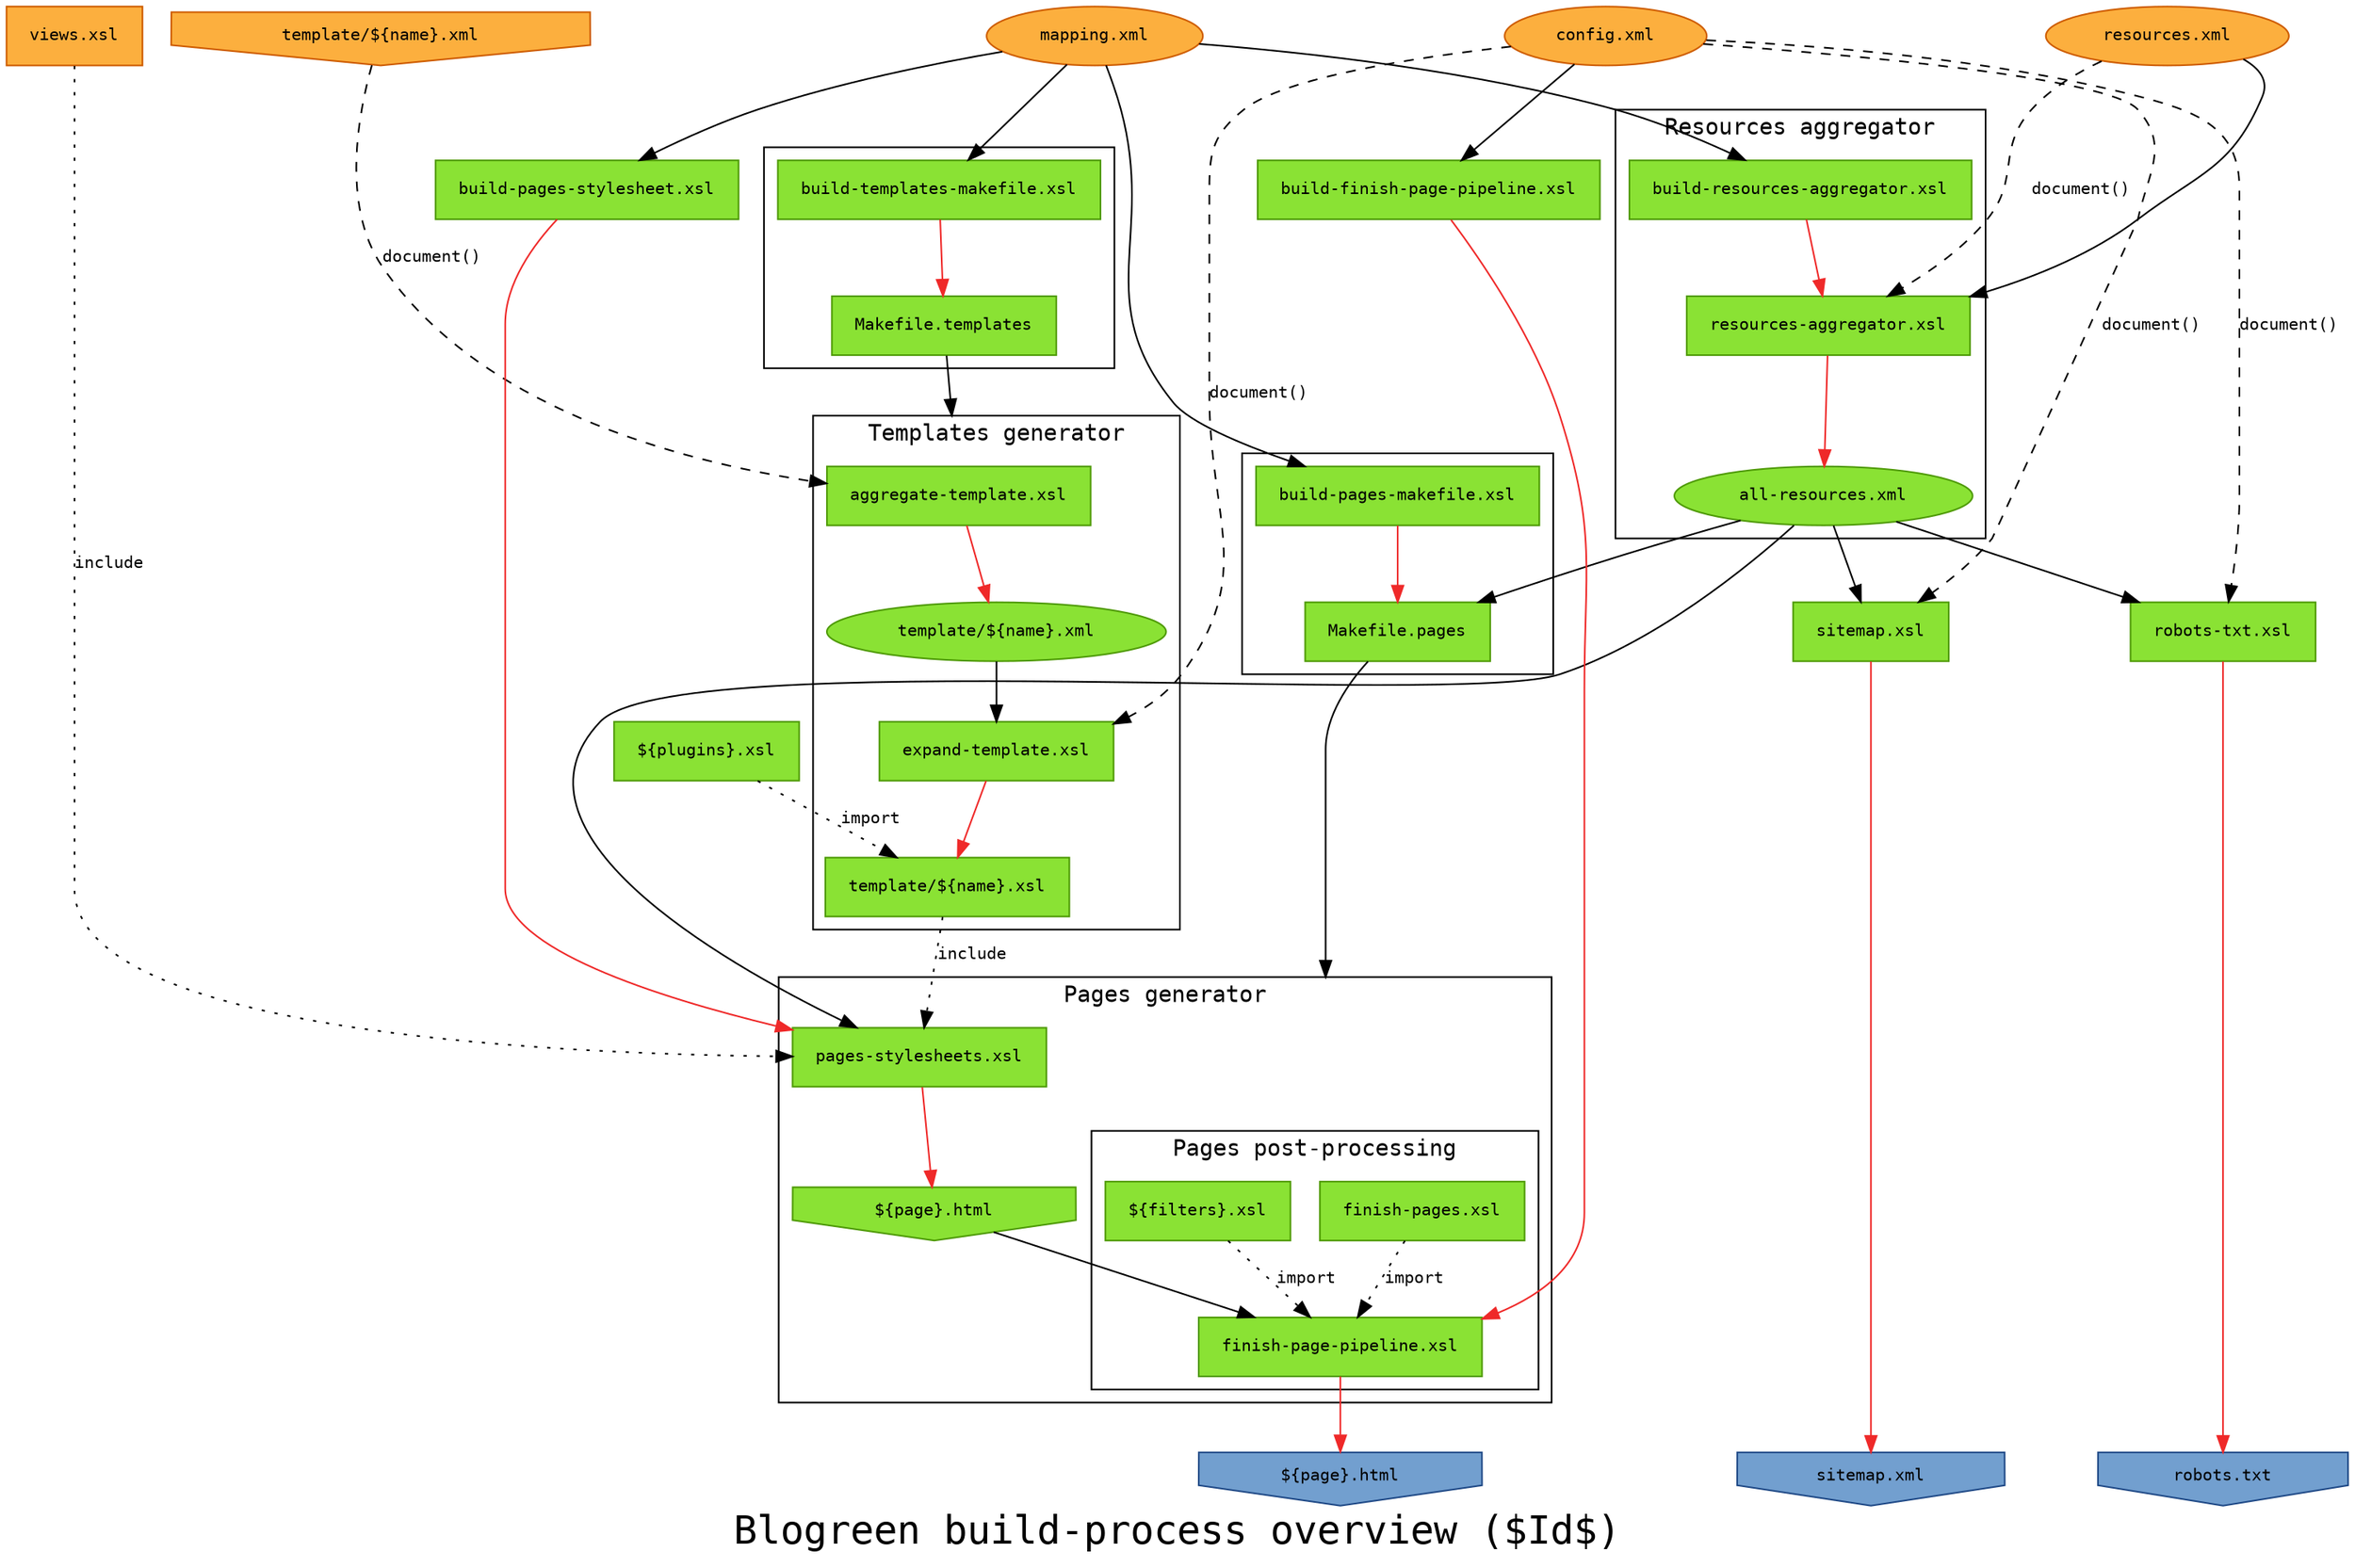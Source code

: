 /*
 * Describe the global process of generating pages.
 */
digraph Blogreen {
    compound=true;
    fontname=inconsolata;
    fontsize=14;
    node[fontname=inconsolata, fontsize=10, margin=".2, .1", style=filled, fillcolor="#8ae234", color="#4e9a06"];
    edge[fontname=inconsolata, fontsize=10];

    node[shape=box]

    {
	rank=same;
	res		[label="resources.xml", shape=ellipse, fillcolor="#fcaf3e", color="#ce5c00", URL="http://blogreen.org/TR/Resources", tooltip="Resources Namespace"];
	map		[label="mapping.xml",   shape=ellipse, fillcolor="#fcaf3e", color="#ce5c00", URL="http://blogreen.org/TR/Mapping",   tooltip="Mapping Namespace"];
	config	[label="config.xml",    shape=ellipse, fillcolor="#fcaf3e", color="#ce5c00", URL="http://blogreen.org/TR/Config",    tooltip="Config Namespace"];
	views	[label="views.xsl",			fillcolor="#fcaf3e", color="#ce5c00"];
	srctmplxml		[label="template/${name}.xml", shape=invhouse, fillcolor="#fcaf3e", color="#ce5c00"];
    }

    subgraph clusterPagesMakefile {
	bpm		[label="build-pages-makefile.xsl"];
	pm		[label="Makefile.pages"];
    }

    bps		[label="build-pages-stylesheet.xsl"];

    subgraph clusterTemplatesMakefile {
	btm		[label="build-templates-makefile.xsl"];
	tm		[label="Makefile.templates"];
    }


    subgraph clusterTemplates {
	label = "Templates generator";
	shape=box;
	objtmplxml	[label="template/${name}.xml", shape=ellipse];
	objtmplxsl	[label="template/${name}.xsl"];

	at		[label="aggregate-template.xsl"];
	et		[label="expand-template.xsl"];

	config -> et [label="document()", style=dashed];

	at -> objtmplxml [color="#ef2929"];
	objtmplxml -> et;
	et -> objtmplxsl [color="#ef2929"];
    }
    srctmplxml -> at [label="document()", style=dashed];

    plugins		[label="${plugins}.xsl"];
    plugins -> objtmplxsl [label=import, style=dotted];

    subgraph clusterResources {
	ra		[label="resources-aggregator.xsl"];
	bra		[label="build-resources-aggregator.xsl"];
	allres		[label="all-resources.xml", shape=ellipse];

	label = "Resources aggregator";
    }

    subgraph clusterPages {
	ps		[label="pages-stylesheets.xsl"];
	index		[label="${page}.html", shape=invhouse];

	subgraph clusterFo {
	    fp			[label="finish-pages.xsl"];
	    filters		[label="${filters}.xsl"];
	    fpp			[label="finish-page-pipeline.xsl"];

	    { fp; filters } -> fpp [label="import", style=dotted];

	    label = "Pages post-processing";
	}

	index -> fpp;

	label = "Pages generator";
    }

    bfpp [label="build-finish-page-pipeline.xsl"];
    config -> bfpp;

    tm -> at [lhead=clusterTemplates];

    map -> bra;
    res -> ra;
    res -> ra [label="document()", style=dashed];

    map -> bps;
    allres -> ps;
    {views; objtmplxsl} -> ps [label=include, style=dotted];

    map -> bpm;
    allres -> pm;

    map -> btm;

    pm -> index [lhead=clusterPages];

    rs	[label="robots-txt.xsl"];
    r	[label="robots.txt", shape=invhouse, fillcolor="#729fcf", color="#204a87"];
    ss	[label="sitemap.xsl"];
    s	[label="sitemap.xml", shape=invhouse, fillcolor="#729fcf", color="#204a87"];
    config -> rs [label="document()", style=dashed];
    allres -> rs;
    config -> ss [label="document()", style=dashed];
    allres -> ss;

    {
	edge[color="#ef2929"];
	bra -> ra -> allres;
	bps -> ps -> index;
	bpm -> pm;
	btm -> tm;
	fpp -> pindex;
	rs -> r;
	ss -> s;
	bfpp -> fpp;
    }

    {
	rank=same;
	s;
	r;
	pindex		[label="${page}.html", shape=invhouse, fillcolor="#729fcf", color="#204a87"];
    }

    fontsize=24;
    label="Blogreen build-process overview ($Id$)";
}
